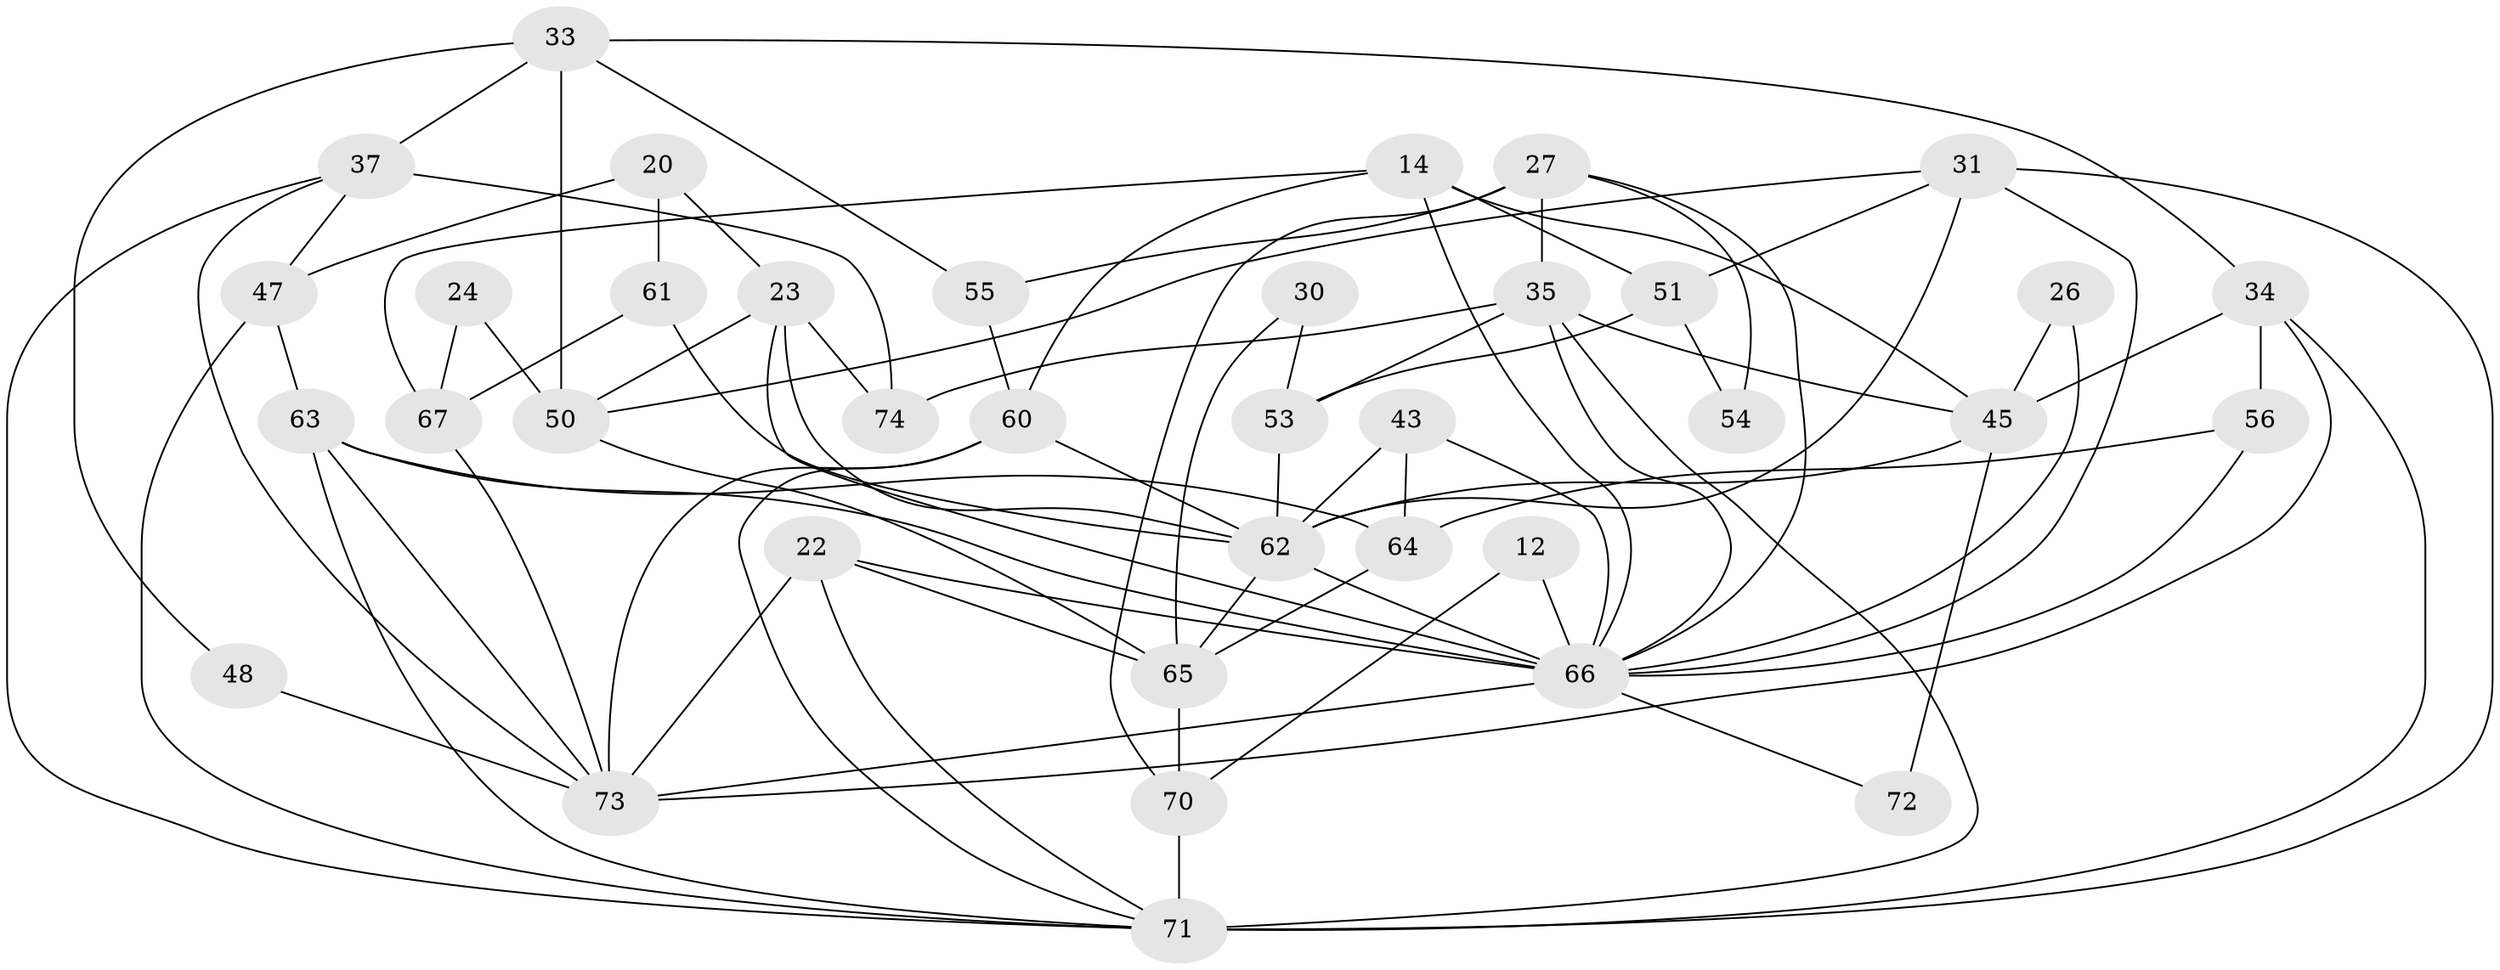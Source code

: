 // original degree distribution, {5: 0.22972972972972974, 2: 0.14864864864864866, 4: 0.22972972972972974, 6: 0.06756756756756757, 3: 0.2702702702702703, 7: 0.013513513513513514, 8: 0.04054054054054054}
// Generated by graph-tools (version 1.1) at 2025/55/03/04/25 21:55:31]
// undirected, 37 vertices, 84 edges
graph export_dot {
graph [start="1"]
  node [color=gray90,style=filled];
  12;
  14 [super="+4"];
  20;
  22 [super="+3+9"];
  23;
  24;
  26;
  27 [super="+16"];
  30 [super="+8"];
  31;
  33;
  34;
  35 [super="+2"];
  37;
  43 [super="+21"];
  45 [super="+25"];
  47;
  48;
  50 [super="+18"];
  51 [super="+28"];
  53;
  54;
  55;
  56 [super="+17"];
  60;
  61;
  62 [super="+46+42+58"];
  63 [super="+11+29"];
  64;
  65 [super="+52"];
  66 [super="+40+59"];
  67 [super="+32"];
  70 [super="+1"];
  71 [super="+69+19+15+68"];
  72;
  73 [super="+41+38"];
  74 [super="+49"];
  12 -- 70 [weight=2];
  12 -- 66 [weight=2];
  14 -- 60 [weight=2];
  14 -- 67;
  14 -- 45;
  14 -- 66 [weight=2];
  14 -- 51;
  20 -- 61;
  20 -- 47;
  20 -- 23;
  22 -- 66 [weight=2];
  22 -- 65;
  22 -- 71;
  22 -- 73;
  23 -- 50 [weight=2];
  23 -- 62 [weight=2];
  23 -- 74;
  23 -- 66;
  24 -- 67;
  24 -- 50;
  26 -- 66;
  26 -- 45;
  27 -- 70 [weight=2];
  27 -- 55;
  27 -- 54;
  27 -- 35;
  27 -- 66;
  30 -- 65 [weight=2];
  30 -- 53;
  31 -- 50;
  31 -- 51;
  31 -- 66;
  31 -- 62;
  31 -- 71;
  33 -- 34;
  33 -- 55;
  33 -- 37;
  33 -- 48;
  33 -- 50;
  34 -- 71 [weight=2];
  34 -- 45 [weight=2];
  34 -- 56 [weight=2];
  34 -- 73;
  35 -- 53 [weight=2];
  35 -- 45;
  35 -- 74;
  35 -- 66;
  35 -- 71;
  37 -- 74 [weight=2];
  37 -- 47;
  37 -- 71;
  37 -- 73;
  43 -- 62;
  43 -- 66 [weight=3];
  43 -- 64;
  45 -- 72;
  45 -- 62;
  47 -- 63 [weight=2];
  47 -- 71;
  48 -- 73;
  50 -- 65;
  51 -- 53;
  51 -- 54;
  53 -- 62;
  55 -- 60;
  56 -- 64;
  56 -- 66 [weight=2];
  60 -- 71;
  60 -- 62 [weight=3];
  60 -- 73;
  61 -- 67 [weight=2];
  61 -- 62;
  62 -- 66 [weight=4];
  62 -- 65;
  63 -- 71;
  63 -- 64;
  63 -- 66;
  63 -- 73;
  64 -- 65;
  65 -- 70 [weight=2];
  66 -- 73 [weight=2];
  66 -- 72;
  67 -- 73;
  70 -- 71 [weight=2];
}
